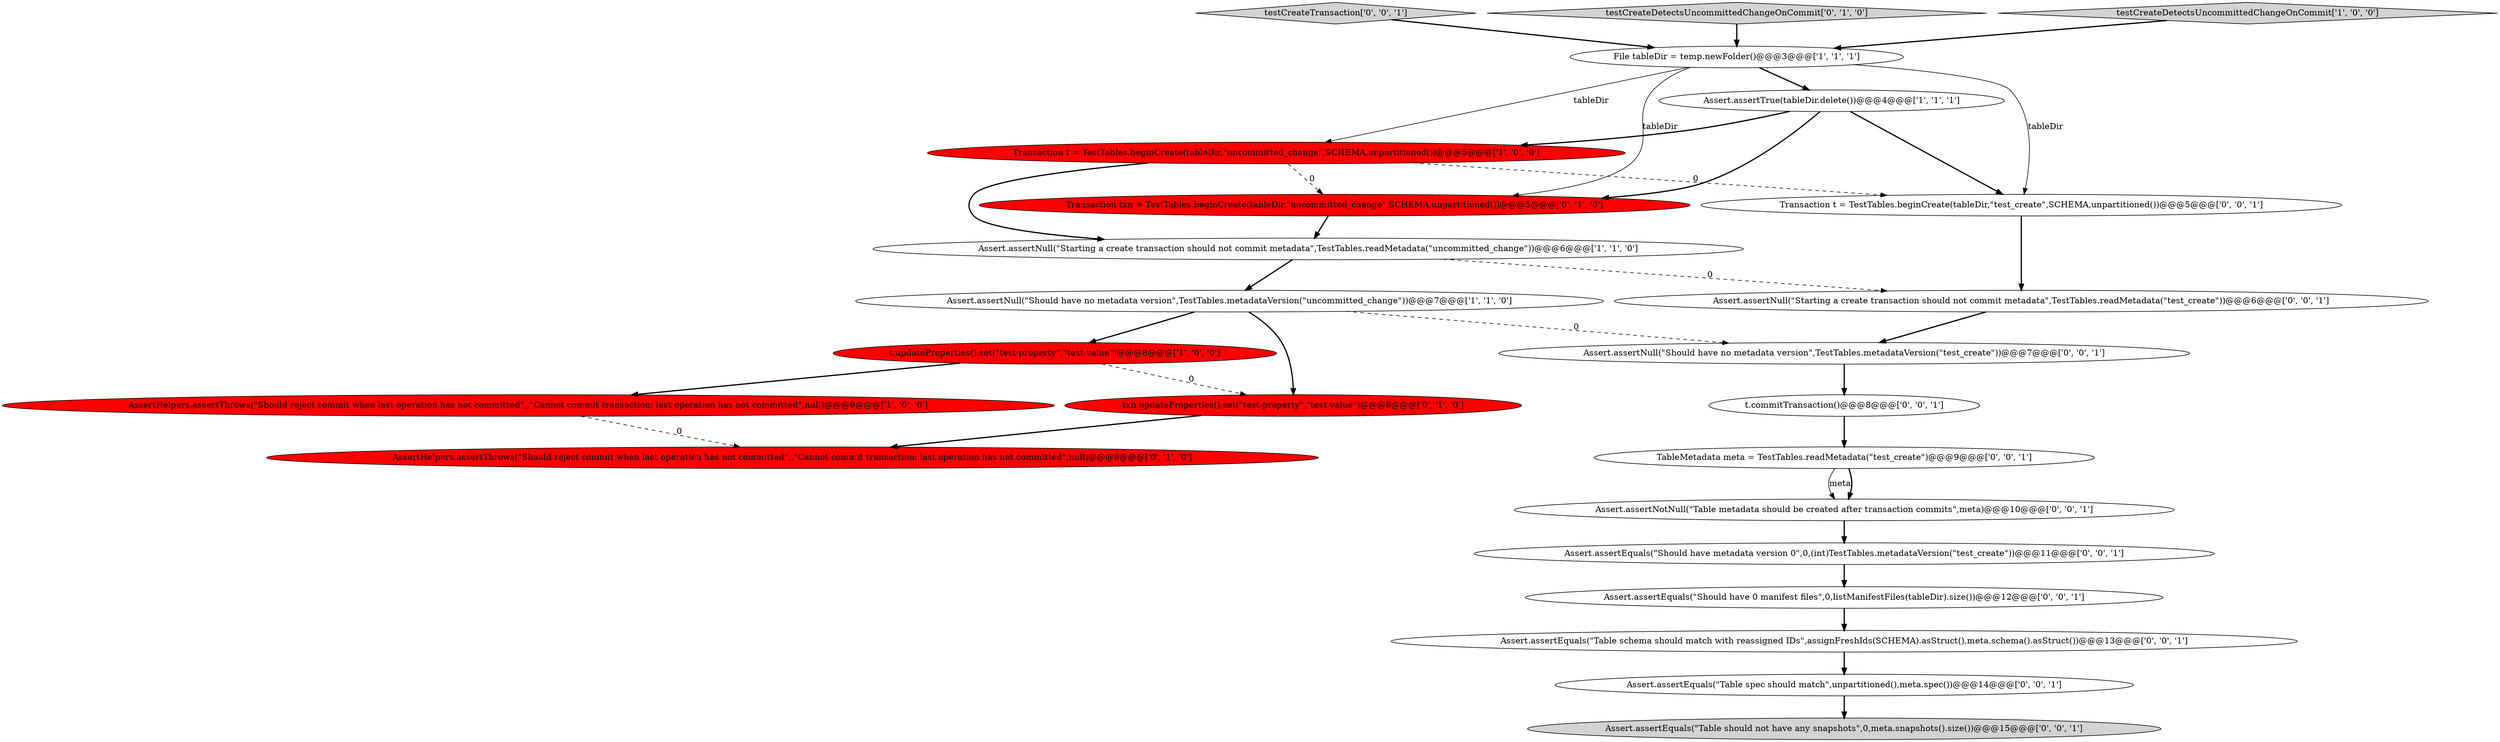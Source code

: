 digraph {
1 [style = filled, label = "Assert.assertTrue(tableDir.delete())@@@4@@@['1', '1', '1']", fillcolor = white, shape = ellipse image = "AAA0AAABBB1BBB"];
23 [style = filled, label = "Assert.assertEquals(\"Table schema should match with reassigned IDs\",assignFreshIds(SCHEMA).asStruct(),meta.schema().asStruct())@@@13@@@['0', '0', '1']", fillcolor = white, shape = ellipse image = "AAA0AAABBB3BBB"];
6 [style = filled, label = "Transaction t = TestTables.beginCreate(tableDir,\"uncommitted_change\",SCHEMA,unpartitioned())@@@5@@@['1', '0', '0']", fillcolor = red, shape = ellipse image = "AAA1AAABBB1BBB"];
4 [style = filled, label = "Assert.assertNull(\"Starting a create transaction should not commit metadata\",TestTables.readMetadata(\"uncommitted_change\"))@@@6@@@['1', '1', '0']", fillcolor = white, shape = ellipse image = "AAA0AAABBB1BBB"];
14 [style = filled, label = "Assert.assertNotNull(\"Table metadata should be created after transaction commits\",meta)@@@10@@@['0', '0', '1']", fillcolor = white, shape = ellipse image = "AAA0AAABBB3BBB"];
21 [style = filled, label = "testCreateTransaction['0', '0', '1']", fillcolor = lightgray, shape = diamond image = "AAA0AAABBB3BBB"];
22 [style = filled, label = "Assert.assertEquals(\"Should have metadata version 0\",0,(int)TestTables.metadataVersion(\"test_create\"))@@@11@@@['0', '0', '1']", fillcolor = white, shape = ellipse image = "AAA0AAABBB3BBB"];
8 [style = filled, label = "AssertHelpers.assertThrows(\"Should reject commit when last operation has not committed\",,\"Cannot commit transaction: last operation has not committed\",null)@@@9@@@['0', '1', '0']", fillcolor = red, shape = ellipse image = "AAA1AAABBB2BBB"];
19 [style = filled, label = "Assert.assertEquals(\"Should have 0 manifest files\",0,listManifestFiles(tableDir).size())@@@12@@@['0', '0', '1']", fillcolor = white, shape = ellipse image = "AAA0AAABBB3BBB"];
18 [style = filled, label = "Transaction t = TestTables.beginCreate(tableDir,\"test_create\",SCHEMA,unpartitioned())@@@5@@@['0', '0', '1']", fillcolor = white, shape = ellipse image = "AAA0AAABBB3BBB"];
17 [style = filled, label = "Assert.assertNull(\"Should have no metadata version\",TestTables.metadataVersion(\"test_create\"))@@@7@@@['0', '0', '1']", fillcolor = white, shape = ellipse image = "AAA0AAABBB3BBB"];
7 [style = filled, label = "AssertHelpers.assertThrows(\"Should reject commit when last operation has not committed\",,\"Cannot commit transaction: last operation has not committed\",null)@@@9@@@['1', '0', '0']", fillcolor = red, shape = ellipse image = "AAA1AAABBB1BBB"];
9 [style = filled, label = "testCreateDetectsUncommittedChangeOnCommit['0', '1', '0']", fillcolor = lightgray, shape = diamond image = "AAA0AAABBB2BBB"];
0 [style = filled, label = "t.updateProperties().set(\"test-property\",\"test-value\")@@@8@@@['1', '0', '0']", fillcolor = red, shape = ellipse image = "AAA1AAABBB1BBB"];
10 [style = filled, label = "txn.updateProperties().set(\"test-property\",\"test-value\")@@@8@@@['0', '1', '0']", fillcolor = red, shape = ellipse image = "AAA1AAABBB2BBB"];
20 [style = filled, label = "Assert.assertEquals(\"Table spec should match\",unpartitioned(),meta.spec())@@@14@@@['0', '0', '1']", fillcolor = white, shape = ellipse image = "AAA0AAABBB3BBB"];
5 [style = filled, label = "Assert.assertNull(\"Should have no metadata version\",TestTables.metadataVersion(\"uncommitted_change\"))@@@7@@@['1', '1', '0']", fillcolor = white, shape = ellipse image = "AAA0AAABBB1BBB"];
11 [style = filled, label = "Transaction txn = TestTables.beginCreate(tableDir,\"uncommitted_change\",SCHEMA,unpartitioned())@@@5@@@['0', '1', '0']", fillcolor = red, shape = ellipse image = "AAA1AAABBB2BBB"];
15 [style = filled, label = "Assert.assertEquals(\"Table should not have any snapshots\",0,meta.snapshots().size())@@@15@@@['0', '0', '1']", fillcolor = lightgray, shape = ellipse image = "AAA0AAABBB3BBB"];
16 [style = filled, label = "t.commitTransaction()@@@8@@@['0', '0', '1']", fillcolor = white, shape = ellipse image = "AAA0AAABBB3BBB"];
13 [style = filled, label = "TableMetadata meta = TestTables.readMetadata(\"test_create\")@@@9@@@['0', '0', '1']", fillcolor = white, shape = ellipse image = "AAA0AAABBB3BBB"];
3 [style = filled, label = "File tableDir = temp.newFolder()@@@3@@@['1', '1', '1']", fillcolor = white, shape = ellipse image = "AAA0AAABBB1BBB"];
12 [style = filled, label = "Assert.assertNull(\"Starting a create transaction should not commit metadata\",TestTables.readMetadata(\"test_create\"))@@@6@@@['0', '0', '1']", fillcolor = white, shape = ellipse image = "AAA0AAABBB3BBB"];
2 [style = filled, label = "testCreateDetectsUncommittedChangeOnCommit['1', '0', '0']", fillcolor = lightgray, shape = diamond image = "AAA0AAABBB1BBB"];
5->10 [style = bold, label=""];
16->13 [style = bold, label=""];
23->20 [style = bold, label=""];
3->11 [style = solid, label="tableDir"];
3->1 [style = bold, label=""];
22->19 [style = bold, label=""];
2->3 [style = bold, label=""];
11->4 [style = bold, label=""];
12->17 [style = bold, label=""];
6->11 [style = dashed, label="0"];
14->22 [style = bold, label=""];
7->8 [style = dashed, label="0"];
18->12 [style = bold, label=""];
1->18 [style = bold, label=""];
13->14 [style = solid, label="meta"];
0->10 [style = dashed, label="0"];
1->11 [style = bold, label=""];
4->12 [style = dashed, label="0"];
0->7 [style = bold, label=""];
6->18 [style = dashed, label="0"];
6->4 [style = bold, label=""];
1->6 [style = bold, label=""];
3->6 [style = solid, label="tableDir"];
5->17 [style = dashed, label="0"];
10->8 [style = bold, label=""];
5->0 [style = bold, label=""];
19->23 [style = bold, label=""];
9->3 [style = bold, label=""];
20->15 [style = bold, label=""];
4->5 [style = bold, label=""];
13->14 [style = bold, label=""];
17->16 [style = bold, label=""];
3->18 [style = solid, label="tableDir"];
21->3 [style = bold, label=""];
}
